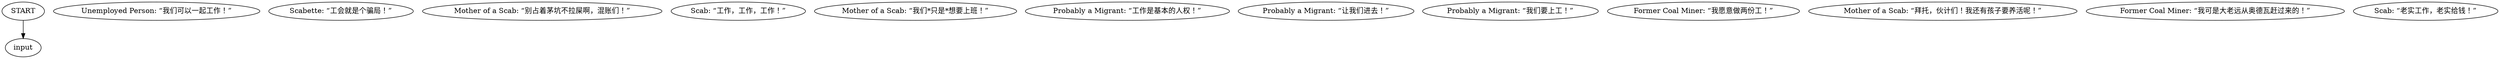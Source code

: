 # GATES / SCAB barks one
# a whole bunch of scabs barks for one location
# ==================================================
digraph G {
	  0 [label="START"];
	  1 [label="input"];
	  2 [label="Unemployed Person: “我们可以一起工作！”"];
	  3 [label="Scabette: “工会就是个骗局！”"];
	  4 [label="Mother of a Scab: “别占着茅坑不拉屎啊，混账们！”"];
	  5 [label="Scab: “工作，工作，工作！”"];
	  6 [label="Mother of a Scab: “我们*只是*想要上班！”"];
	  7 [label="Probably a Migrant: “工作是基本的人权！”"];
	  8 [label="Probably a Migrant: “让我们进去！”"];
	  10 [label="Probably a Migrant: “我们要上工！”"];
	  11 [label="Former Coal Miner: “我愿意做两份工！”"];
	  12 [label="Mother of a Scab: “拜托，伙计们！我还有孩子要养活呢！”"];
	  13 [label="Former Coal Miner: “我可是大老远从奥德瓦赶过来的！”"];
	  14 [label="Scab: “老实工作，老实给钱！”"];
	  0 -> 1
}

